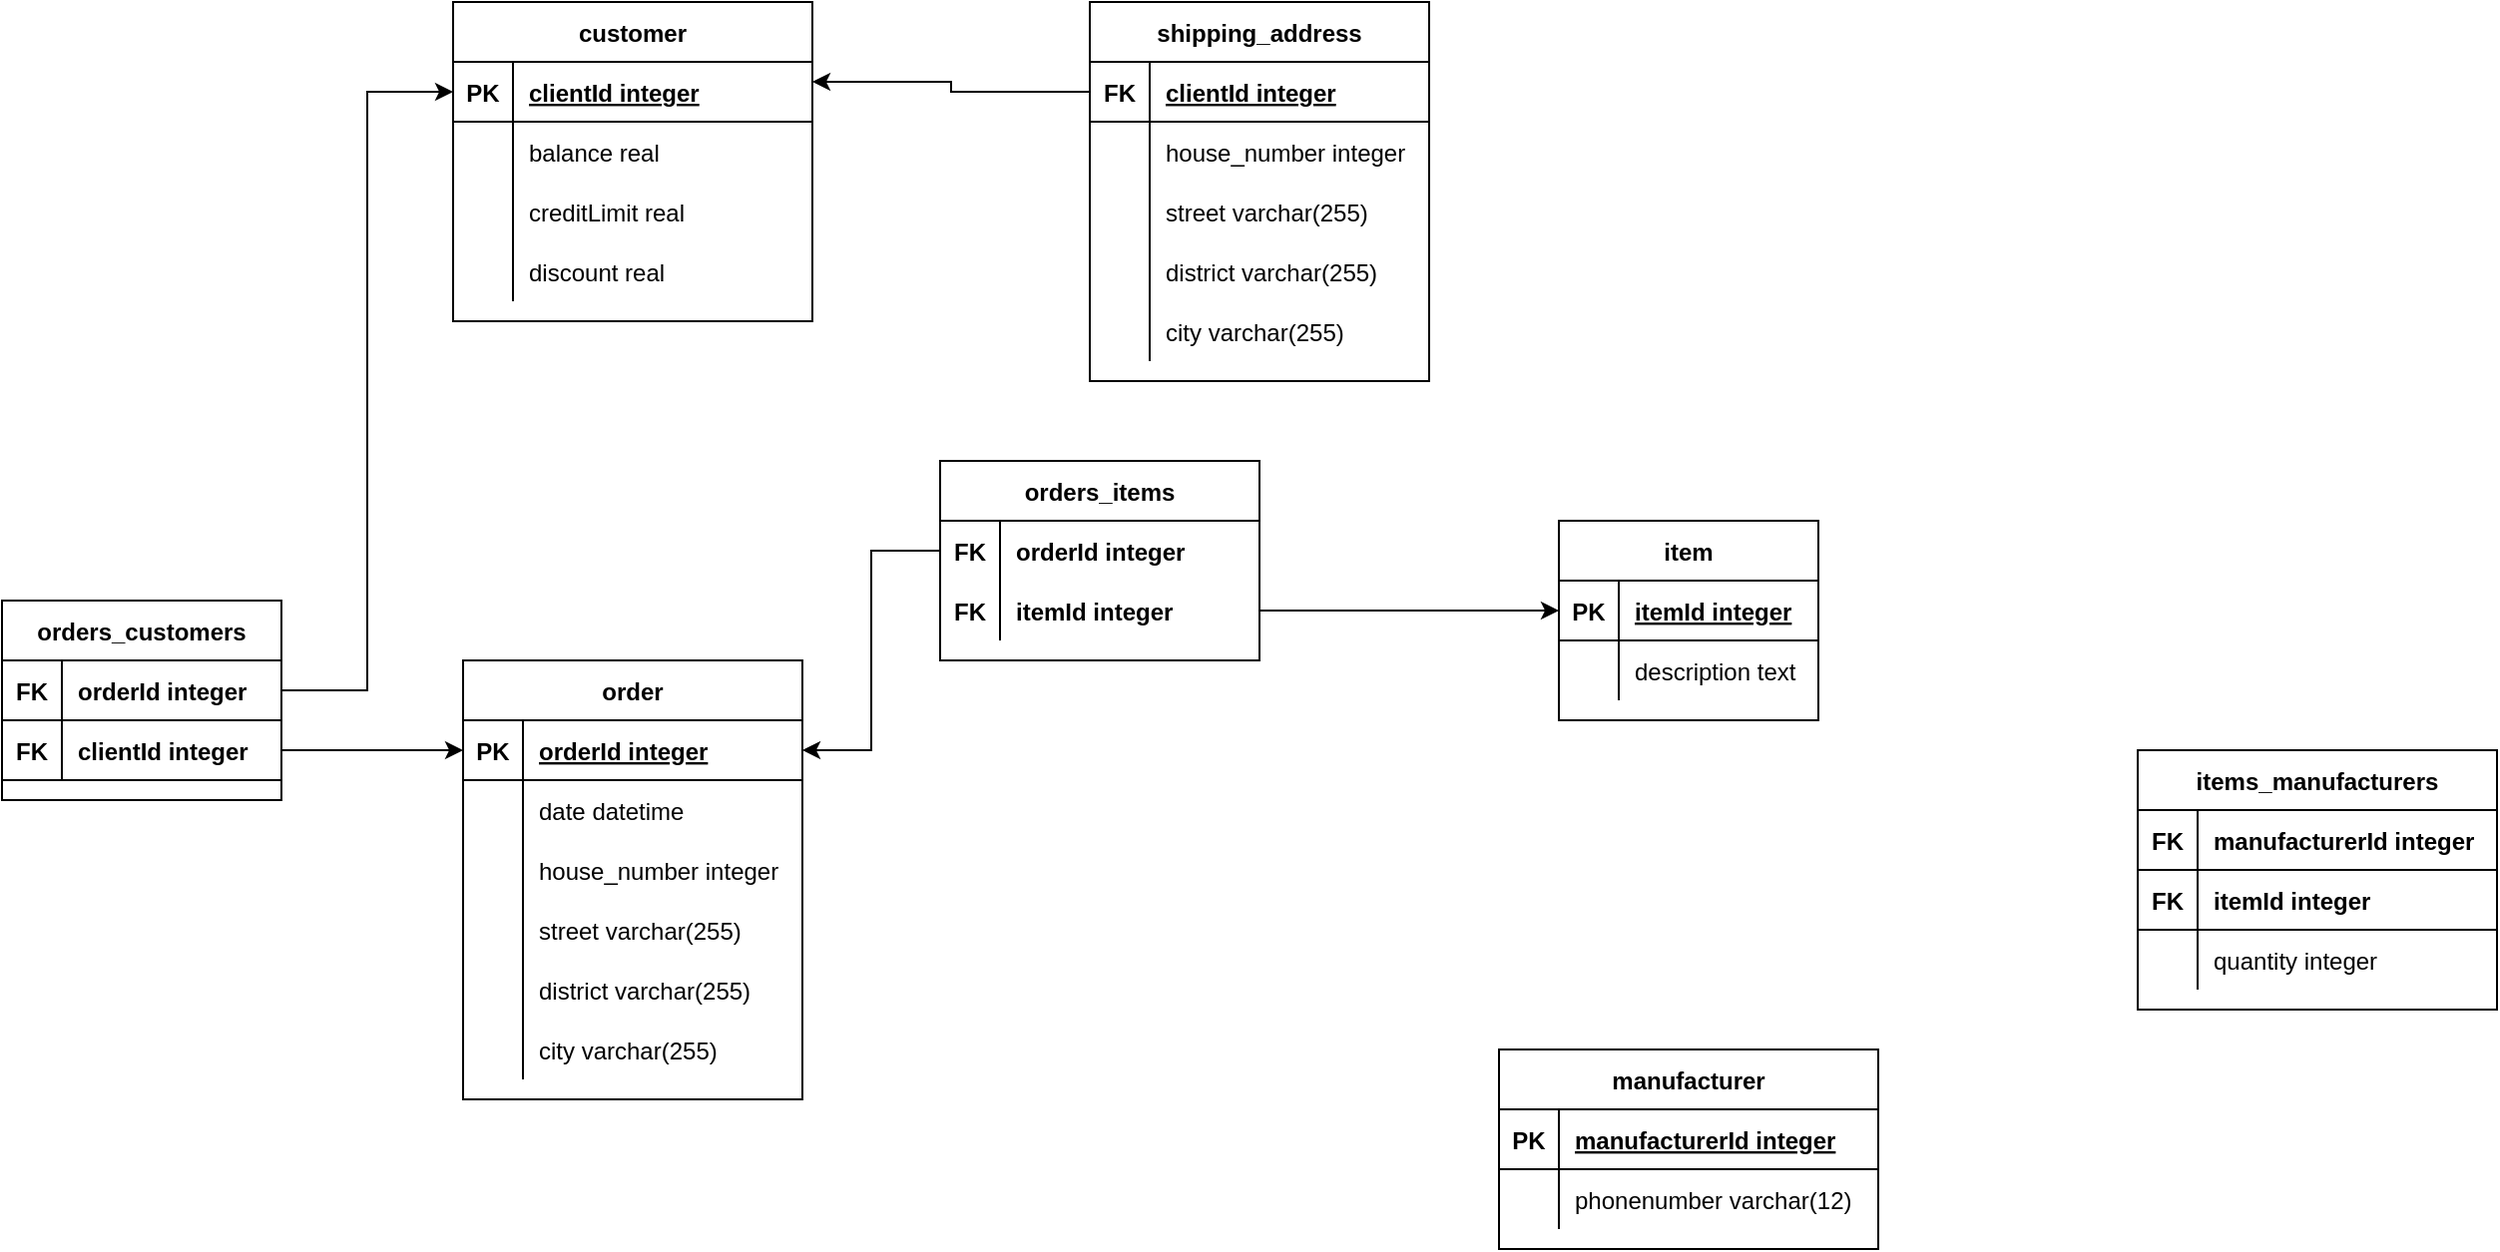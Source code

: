 <mxfile version="17.1.3" type="github">
  <diagram id="DJ3UP-NK8ue_O4Lhjk8Z" name="Page-1">
    <mxGraphModel dx="2048" dy="715" grid="1" gridSize="10" guides="1" tooltips="1" connect="1" arrows="1" fold="1" page="1" pageScale="1" pageWidth="827" pageHeight="1169" math="0" shadow="0">
      <root>
        <mxCell id="0" />
        <mxCell id="1" parent="0" />
        <mxCell id="yu_XQPqWNX1m62wSCB50-154" value="shipping_address" style="shape=table;startSize=30;container=1;collapsible=1;childLayout=tableLayout;fixedRows=1;rowLines=0;fontStyle=1;align=center;resizeLast=1;" vertex="1" parent="1">
          <mxGeometry x="-95" y="60" width="170" height="190" as="geometry" />
        </mxCell>
        <mxCell id="yu_XQPqWNX1m62wSCB50-155" value="" style="shape=tableRow;horizontal=0;startSize=0;swimlaneHead=0;swimlaneBody=0;fillColor=none;collapsible=0;dropTarget=0;points=[[0,0.5],[1,0.5]];portConstraint=eastwest;top=0;left=0;right=0;bottom=1;" vertex="1" parent="yu_XQPqWNX1m62wSCB50-154">
          <mxGeometry y="30" width="170" height="30" as="geometry" />
        </mxCell>
        <mxCell id="yu_XQPqWNX1m62wSCB50-156" value="FK" style="shape=partialRectangle;overflow=hidden;connectable=0;fillColor=none;top=0;left=0;bottom=0;right=0;fontStyle=1;" vertex="1" parent="yu_XQPqWNX1m62wSCB50-155">
          <mxGeometry width="30" height="30" as="geometry">
            <mxRectangle width="30" height="30" as="alternateBounds" />
          </mxGeometry>
        </mxCell>
        <mxCell id="yu_XQPqWNX1m62wSCB50-157" value="clientId integer " style="shape=partialRectangle;overflow=hidden;connectable=0;fillColor=none;align=left;top=0;left=0;bottom=0;right=0;spacingLeft=6;fontStyle=5;" vertex="1" parent="yu_XQPqWNX1m62wSCB50-155">
          <mxGeometry x="30" width="140" height="30" as="geometry">
            <mxRectangle width="140" height="30" as="alternateBounds" />
          </mxGeometry>
        </mxCell>
        <mxCell id="yu_XQPqWNX1m62wSCB50-158" value="" style="shape=tableRow;horizontal=0;startSize=0;swimlaneHead=0;swimlaneBody=0;fillColor=none;collapsible=0;dropTarget=0;points=[[0,0.5],[1,0.5]];portConstraint=eastwest;top=0;left=0;right=0;bottom=0;" vertex="1" parent="yu_XQPqWNX1m62wSCB50-154">
          <mxGeometry y="60" width="170" height="30" as="geometry" />
        </mxCell>
        <mxCell id="yu_XQPqWNX1m62wSCB50-159" value="" style="shape=partialRectangle;overflow=hidden;connectable=0;fillColor=none;top=0;left=0;bottom=0;right=0;" vertex="1" parent="yu_XQPqWNX1m62wSCB50-158">
          <mxGeometry width="30" height="30" as="geometry">
            <mxRectangle width="30" height="30" as="alternateBounds" />
          </mxGeometry>
        </mxCell>
        <mxCell id="yu_XQPqWNX1m62wSCB50-160" value="house_number integer" style="shape=partialRectangle;overflow=hidden;connectable=0;fillColor=none;align=left;top=0;left=0;bottom=0;right=0;spacingLeft=6;" vertex="1" parent="yu_XQPqWNX1m62wSCB50-158">
          <mxGeometry x="30" width="140" height="30" as="geometry">
            <mxRectangle width="140" height="30" as="alternateBounds" />
          </mxGeometry>
        </mxCell>
        <mxCell id="yu_XQPqWNX1m62wSCB50-161" value="" style="shape=tableRow;horizontal=0;startSize=0;swimlaneHead=0;swimlaneBody=0;fillColor=none;collapsible=0;dropTarget=0;points=[[0,0.5],[1,0.5]];portConstraint=eastwest;top=0;left=0;right=0;bottom=0;" vertex="1" parent="yu_XQPqWNX1m62wSCB50-154">
          <mxGeometry y="90" width="170" height="30" as="geometry" />
        </mxCell>
        <mxCell id="yu_XQPqWNX1m62wSCB50-162" value="" style="shape=partialRectangle;overflow=hidden;connectable=0;fillColor=none;top=0;left=0;bottom=0;right=0;" vertex="1" parent="yu_XQPqWNX1m62wSCB50-161">
          <mxGeometry width="30" height="30" as="geometry">
            <mxRectangle width="30" height="30" as="alternateBounds" />
          </mxGeometry>
        </mxCell>
        <mxCell id="yu_XQPqWNX1m62wSCB50-163" value="street varchar(255)" style="shape=partialRectangle;overflow=hidden;connectable=0;fillColor=none;align=left;top=0;left=0;bottom=0;right=0;spacingLeft=6;" vertex="1" parent="yu_XQPqWNX1m62wSCB50-161">
          <mxGeometry x="30" width="140" height="30" as="geometry">
            <mxRectangle width="140" height="30" as="alternateBounds" />
          </mxGeometry>
        </mxCell>
        <mxCell id="yu_XQPqWNX1m62wSCB50-164" value="" style="shape=tableRow;horizontal=0;startSize=0;swimlaneHead=0;swimlaneBody=0;fillColor=none;collapsible=0;dropTarget=0;points=[[0,0.5],[1,0.5]];portConstraint=eastwest;top=0;left=0;right=0;bottom=0;" vertex="1" parent="yu_XQPqWNX1m62wSCB50-154">
          <mxGeometry y="120" width="170" height="30" as="geometry" />
        </mxCell>
        <mxCell id="yu_XQPqWNX1m62wSCB50-165" value="" style="shape=partialRectangle;overflow=hidden;connectable=0;fillColor=none;top=0;left=0;bottom=0;right=0;" vertex="1" parent="yu_XQPqWNX1m62wSCB50-164">
          <mxGeometry width="30" height="30" as="geometry">
            <mxRectangle width="30" height="30" as="alternateBounds" />
          </mxGeometry>
        </mxCell>
        <mxCell id="yu_XQPqWNX1m62wSCB50-166" value="district varchar(255)" style="shape=partialRectangle;overflow=hidden;connectable=0;fillColor=none;align=left;top=0;left=0;bottom=0;right=0;spacingLeft=6;" vertex="1" parent="yu_XQPqWNX1m62wSCB50-164">
          <mxGeometry x="30" width="140" height="30" as="geometry">
            <mxRectangle width="140" height="30" as="alternateBounds" />
          </mxGeometry>
        </mxCell>
        <mxCell id="yu_XQPqWNX1m62wSCB50-167" value="" style="shape=tableRow;horizontal=0;startSize=0;swimlaneHead=0;swimlaneBody=0;fillColor=none;collapsible=0;dropTarget=0;points=[[0,0.5],[1,0.5]];portConstraint=eastwest;top=0;left=0;right=0;bottom=0;" vertex="1" parent="yu_XQPqWNX1m62wSCB50-154">
          <mxGeometry y="150" width="170" height="30" as="geometry" />
        </mxCell>
        <mxCell id="yu_XQPqWNX1m62wSCB50-168" value="" style="shape=partialRectangle;overflow=hidden;connectable=0;fillColor=none;top=0;left=0;bottom=0;right=0;" vertex="1" parent="yu_XQPqWNX1m62wSCB50-167">
          <mxGeometry width="30" height="30" as="geometry">
            <mxRectangle width="30" height="30" as="alternateBounds" />
          </mxGeometry>
        </mxCell>
        <mxCell id="yu_XQPqWNX1m62wSCB50-169" value="city varchar(255)" style="shape=partialRectangle;overflow=hidden;connectable=0;fillColor=none;align=left;top=0;left=0;bottom=0;right=0;spacingLeft=6;" vertex="1" parent="yu_XQPqWNX1m62wSCB50-167">
          <mxGeometry x="30" width="140" height="30" as="geometry">
            <mxRectangle width="140" height="30" as="alternateBounds" />
          </mxGeometry>
        </mxCell>
        <mxCell id="yu_XQPqWNX1m62wSCB50-170" value="customer" style="shape=table;startSize=30;container=1;collapsible=1;childLayout=tableLayout;fixedRows=1;rowLines=0;fontStyle=1;align=center;resizeLast=1;" vertex="1" parent="1">
          <mxGeometry x="-414" y="60" width="180" height="160" as="geometry" />
        </mxCell>
        <mxCell id="yu_XQPqWNX1m62wSCB50-171" value="" style="shape=tableRow;horizontal=0;startSize=0;swimlaneHead=0;swimlaneBody=0;fillColor=none;collapsible=0;dropTarget=0;points=[[0,0.5],[1,0.5]];portConstraint=eastwest;top=0;left=0;right=0;bottom=1;" vertex="1" parent="yu_XQPqWNX1m62wSCB50-170">
          <mxGeometry y="30" width="180" height="30" as="geometry" />
        </mxCell>
        <mxCell id="yu_XQPqWNX1m62wSCB50-172" value="PK" style="shape=partialRectangle;overflow=hidden;connectable=0;fillColor=none;top=0;left=0;bottom=0;right=0;fontStyle=1;" vertex="1" parent="yu_XQPqWNX1m62wSCB50-171">
          <mxGeometry width="30" height="30" as="geometry">
            <mxRectangle width="30" height="30" as="alternateBounds" />
          </mxGeometry>
        </mxCell>
        <mxCell id="yu_XQPqWNX1m62wSCB50-173" value="clientId integer " style="shape=partialRectangle;overflow=hidden;connectable=0;fillColor=none;align=left;top=0;left=0;bottom=0;right=0;spacingLeft=6;fontStyle=5;" vertex="1" parent="yu_XQPqWNX1m62wSCB50-171">
          <mxGeometry x="30" width="150" height="30" as="geometry">
            <mxRectangle width="150" height="30" as="alternateBounds" />
          </mxGeometry>
        </mxCell>
        <mxCell id="yu_XQPqWNX1m62wSCB50-174" value="" style="shape=tableRow;horizontal=0;startSize=0;swimlaneHead=0;swimlaneBody=0;fillColor=none;collapsible=0;dropTarget=0;points=[[0,0.5],[1,0.5]];portConstraint=eastwest;top=0;left=0;right=0;bottom=0;" vertex="1" parent="yu_XQPqWNX1m62wSCB50-170">
          <mxGeometry y="60" width="180" height="30" as="geometry" />
        </mxCell>
        <mxCell id="yu_XQPqWNX1m62wSCB50-175" value="" style="shape=partialRectangle;overflow=hidden;connectable=0;fillColor=none;top=0;left=0;bottom=0;right=0;" vertex="1" parent="yu_XQPqWNX1m62wSCB50-174">
          <mxGeometry width="30" height="30" as="geometry">
            <mxRectangle width="30" height="30" as="alternateBounds" />
          </mxGeometry>
        </mxCell>
        <mxCell id="yu_XQPqWNX1m62wSCB50-176" value="balance real" style="shape=partialRectangle;overflow=hidden;connectable=0;fillColor=none;align=left;top=0;left=0;bottom=0;right=0;spacingLeft=6;" vertex="1" parent="yu_XQPqWNX1m62wSCB50-174">
          <mxGeometry x="30" width="150" height="30" as="geometry">
            <mxRectangle width="150" height="30" as="alternateBounds" />
          </mxGeometry>
        </mxCell>
        <mxCell id="yu_XQPqWNX1m62wSCB50-177" value="" style="shape=tableRow;horizontal=0;startSize=0;swimlaneHead=0;swimlaneBody=0;fillColor=none;collapsible=0;dropTarget=0;points=[[0,0.5],[1,0.5]];portConstraint=eastwest;top=0;left=0;right=0;bottom=0;" vertex="1" parent="yu_XQPqWNX1m62wSCB50-170">
          <mxGeometry y="90" width="180" height="30" as="geometry" />
        </mxCell>
        <mxCell id="yu_XQPqWNX1m62wSCB50-178" value="" style="shape=partialRectangle;overflow=hidden;connectable=0;fillColor=none;top=0;left=0;bottom=0;right=0;" vertex="1" parent="yu_XQPqWNX1m62wSCB50-177">
          <mxGeometry width="30" height="30" as="geometry">
            <mxRectangle width="30" height="30" as="alternateBounds" />
          </mxGeometry>
        </mxCell>
        <mxCell id="yu_XQPqWNX1m62wSCB50-179" value="creditLimit real" style="shape=partialRectangle;overflow=hidden;connectable=0;fillColor=none;align=left;top=0;left=0;bottom=0;right=0;spacingLeft=6;" vertex="1" parent="yu_XQPqWNX1m62wSCB50-177">
          <mxGeometry x="30" width="150" height="30" as="geometry">
            <mxRectangle width="150" height="30" as="alternateBounds" />
          </mxGeometry>
        </mxCell>
        <mxCell id="yu_XQPqWNX1m62wSCB50-180" value="" style="shape=tableRow;horizontal=0;startSize=0;swimlaneHead=0;swimlaneBody=0;fillColor=none;collapsible=0;dropTarget=0;points=[[0,0.5],[1,0.5]];portConstraint=eastwest;top=0;left=0;right=0;bottom=0;" vertex="1" parent="yu_XQPqWNX1m62wSCB50-170">
          <mxGeometry y="120" width="180" height="30" as="geometry" />
        </mxCell>
        <mxCell id="yu_XQPqWNX1m62wSCB50-181" value="" style="shape=partialRectangle;overflow=hidden;connectable=0;fillColor=none;top=0;left=0;bottom=0;right=0;" vertex="1" parent="yu_XQPqWNX1m62wSCB50-180">
          <mxGeometry width="30" height="30" as="geometry">
            <mxRectangle width="30" height="30" as="alternateBounds" />
          </mxGeometry>
        </mxCell>
        <mxCell id="yu_XQPqWNX1m62wSCB50-182" value="discount real" style="shape=partialRectangle;overflow=hidden;connectable=0;fillColor=none;align=left;top=0;left=0;bottom=0;right=0;spacingLeft=6;" vertex="1" parent="yu_XQPqWNX1m62wSCB50-180">
          <mxGeometry x="30" width="150" height="30" as="geometry">
            <mxRectangle width="150" height="30" as="alternateBounds" />
          </mxGeometry>
        </mxCell>
        <mxCell id="yu_XQPqWNX1m62wSCB50-183" value="order" style="shape=table;startSize=30;container=1;collapsible=1;childLayout=tableLayout;fixedRows=1;rowLines=0;fontStyle=1;align=center;resizeLast=1;" vertex="1" parent="1">
          <mxGeometry x="-409" y="390" width="170" height="220" as="geometry" />
        </mxCell>
        <mxCell id="yu_XQPqWNX1m62wSCB50-184" value="" style="shape=tableRow;horizontal=0;startSize=0;swimlaneHead=0;swimlaneBody=0;fillColor=none;collapsible=0;dropTarget=0;points=[[0,0.5],[1,0.5]];portConstraint=eastwest;top=0;left=0;right=0;bottom=1;" vertex="1" parent="yu_XQPqWNX1m62wSCB50-183">
          <mxGeometry y="30" width="170" height="30" as="geometry" />
        </mxCell>
        <mxCell id="yu_XQPqWNX1m62wSCB50-185" value="PK" style="shape=partialRectangle;overflow=hidden;connectable=0;fillColor=none;top=0;left=0;bottom=0;right=0;fontStyle=1;" vertex="1" parent="yu_XQPqWNX1m62wSCB50-184">
          <mxGeometry width="30" height="30" as="geometry">
            <mxRectangle width="30" height="30" as="alternateBounds" />
          </mxGeometry>
        </mxCell>
        <mxCell id="yu_XQPqWNX1m62wSCB50-186" value="orderId integer " style="shape=partialRectangle;overflow=hidden;connectable=0;fillColor=none;align=left;top=0;left=0;bottom=0;right=0;spacingLeft=6;fontStyle=5;" vertex="1" parent="yu_XQPqWNX1m62wSCB50-184">
          <mxGeometry x="30" width="140" height="30" as="geometry">
            <mxRectangle width="140" height="30" as="alternateBounds" />
          </mxGeometry>
        </mxCell>
        <mxCell id="yu_XQPqWNX1m62wSCB50-187" value="" style="shape=tableRow;horizontal=0;startSize=0;swimlaneHead=0;swimlaneBody=0;fillColor=none;collapsible=0;dropTarget=0;points=[[0,0.5],[1,0.5]];portConstraint=eastwest;top=0;left=0;right=0;bottom=0;" vertex="1" parent="yu_XQPqWNX1m62wSCB50-183">
          <mxGeometry y="60" width="170" height="30" as="geometry" />
        </mxCell>
        <mxCell id="yu_XQPqWNX1m62wSCB50-188" value="" style="shape=partialRectangle;overflow=hidden;connectable=0;fillColor=none;top=0;left=0;bottom=0;right=0;" vertex="1" parent="yu_XQPqWNX1m62wSCB50-187">
          <mxGeometry width="30" height="30" as="geometry">
            <mxRectangle width="30" height="30" as="alternateBounds" />
          </mxGeometry>
        </mxCell>
        <mxCell id="yu_XQPqWNX1m62wSCB50-189" value="date datetime " style="shape=partialRectangle;overflow=hidden;connectable=0;fillColor=none;align=left;top=0;left=0;bottom=0;right=0;spacingLeft=6;" vertex="1" parent="yu_XQPqWNX1m62wSCB50-187">
          <mxGeometry x="30" width="140" height="30" as="geometry">
            <mxRectangle width="140" height="30" as="alternateBounds" />
          </mxGeometry>
        </mxCell>
        <mxCell id="yu_XQPqWNX1m62wSCB50-190" value="" style="shape=tableRow;horizontal=0;startSize=0;swimlaneHead=0;swimlaneBody=0;fillColor=none;collapsible=0;dropTarget=0;points=[[0,0.5],[1,0.5]];portConstraint=eastwest;top=0;left=0;right=0;bottom=0;" vertex="1" parent="yu_XQPqWNX1m62wSCB50-183">
          <mxGeometry y="90" width="170" height="30" as="geometry" />
        </mxCell>
        <mxCell id="yu_XQPqWNX1m62wSCB50-191" value="" style="shape=partialRectangle;overflow=hidden;connectable=0;fillColor=none;top=0;left=0;bottom=0;right=0;" vertex="1" parent="yu_XQPqWNX1m62wSCB50-190">
          <mxGeometry width="30" height="30" as="geometry">
            <mxRectangle width="30" height="30" as="alternateBounds" />
          </mxGeometry>
        </mxCell>
        <mxCell id="yu_XQPqWNX1m62wSCB50-192" value="house_number integer" style="shape=partialRectangle;overflow=hidden;connectable=0;fillColor=none;align=left;top=0;left=0;bottom=0;right=0;spacingLeft=6;" vertex="1" parent="yu_XQPqWNX1m62wSCB50-190">
          <mxGeometry x="30" width="140" height="30" as="geometry">
            <mxRectangle width="140" height="30" as="alternateBounds" />
          </mxGeometry>
        </mxCell>
        <mxCell id="yu_XQPqWNX1m62wSCB50-193" value="" style="shape=tableRow;horizontal=0;startSize=0;swimlaneHead=0;swimlaneBody=0;fillColor=none;collapsible=0;dropTarget=0;points=[[0,0.5],[1,0.5]];portConstraint=eastwest;top=0;left=0;right=0;bottom=0;" vertex="1" parent="yu_XQPqWNX1m62wSCB50-183">
          <mxGeometry y="120" width="170" height="30" as="geometry" />
        </mxCell>
        <mxCell id="yu_XQPqWNX1m62wSCB50-194" value="" style="shape=partialRectangle;overflow=hidden;connectable=0;fillColor=none;top=0;left=0;bottom=0;right=0;" vertex="1" parent="yu_XQPqWNX1m62wSCB50-193">
          <mxGeometry width="30" height="30" as="geometry">
            <mxRectangle width="30" height="30" as="alternateBounds" />
          </mxGeometry>
        </mxCell>
        <mxCell id="yu_XQPqWNX1m62wSCB50-195" value="street varchar(255)" style="shape=partialRectangle;overflow=hidden;connectable=0;fillColor=none;align=left;top=0;left=0;bottom=0;right=0;spacingLeft=6;" vertex="1" parent="yu_XQPqWNX1m62wSCB50-193">
          <mxGeometry x="30" width="140" height="30" as="geometry">
            <mxRectangle width="140" height="30" as="alternateBounds" />
          </mxGeometry>
        </mxCell>
        <mxCell id="yu_XQPqWNX1m62wSCB50-196" value="" style="shape=tableRow;horizontal=0;startSize=0;swimlaneHead=0;swimlaneBody=0;fillColor=none;collapsible=0;dropTarget=0;points=[[0,0.5],[1,0.5]];portConstraint=eastwest;top=0;left=0;right=0;bottom=0;" vertex="1" parent="yu_XQPqWNX1m62wSCB50-183">
          <mxGeometry y="150" width="170" height="30" as="geometry" />
        </mxCell>
        <mxCell id="yu_XQPqWNX1m62wSCB50-197" value="" style="shape=partialRectangle;overflow=hidden;connectable=0;fillColor=none;top=0;left=0;bottom=0;right=0;" vertex="1" parent="yu_XQPqWNX1m62wSCB50-196">
          <mxGeometry width="30" height="30" as="geometry">
            <mxRectangle width="30" height="30" as="alternateBounds" />
          </mxGeometry>
        </mxCell>
        <mxCell id="yu_XQPqWNX1m62wSCB50-198" value="district varchar(255)" style="shape=partialRectangle;overflow=hidden;connectable=0;fillColor=none;align=left;top=0;left=0;bottom=0;right=0;spacingLeft=6;" vertex="1" parent="yu_XQPqWNX1m62wSCB50-196">
          <mxGeometry x="30" width="140" height="30" as="geometry">
            <mxRectangle width="140" height="30" as="alternateBounds" />
          </mxGeometry>
        </mxCell>
        <mxCell id="yu_XQPqWNX1m62wSCB50-199" value="" style="shape=tableRow;horizontal=0;startSize=0;swimlaneHead=0;swimlaneBody=0;fillColor=none;collapsible=0;dropTarget=0;points=[[0,0.5],[1,0.5]];portConstraint=eastwest;top=0;left=0;right=0;bottom=0;" vertex="1" parent="yu_XQPqWNX1m62wSCB50-183">
          <mxGeometry y="180" width="170" height="30" as="geometry" />
        </mxCell>
        <mxCell id="yu_XQPqWNX1m62wSCB50-200" value="" style="shape=partialRectangle;overflow=hidden;connectable=0;fillColor=none;top=0;left=0;bottom=0;right=0;" vertex="1" parent="yu_XQPqWNX1m62wSCB50-199">
          <mxGeometry width="30" height="30" as="geometry">
            <mxRectangle width="30" height="30" as="alternateBounds" />
          </mxGeometry>
        </mxCell>
        <mxCell id="yu_XQPqWNX1m62wSCB50-201" value="city varchar(255)" style="shape=partialRectangle;overflow=hidden;connectable=0;fillColor=none;align=left;top=0;left=0;bottom=0;right=0;spacingLeft=6;" vertex="1" parent="yu_XQPqWNX1m62wSCB50-199">
          <mxGeometry x="30" width="140" height="30" as="geometry">
            <mxRectangle width="140" height="30" as="alternateBounds" />
          </mxGeometry>
        </mxCell>
        <mxCell id="yu_XQPqWNX1m62wSCB50-234" style="edgeStyle=orthogonalEdgeStyle;rounded=0;orthogonalLoop=1;jettySize=auto;html=1;entryX=0;entryY=0.5;entryDx=0;entryDy=0;exitX=1;exitY=0.5;exitDx=0;exitDy=0;" edge="1" parent="1" source="yu_XQPqWNX1m62wSCB50-203" target="yu_XQPqWNX1m62wSCB50-171">
          <mxGeometry relative="1" as="geometry" />
        </mxCell>
        <mxCell id="yu_XQPqWNX1m62wSCB50-202" value="orders_customers" style="shape=table;startSize=30;container=1;collapsible=1;childLayout=tableLayout;fixedRows=1;rowLines=0;fontStyle=1;align=center;resizeLast=1;" vertex="1" parent="1">
          <mxGeometry x="-640" y="360" width="140" height="100" as="geometry" />
        </mxCell>
        <mxCell id="yu_XQPqWNX1m62wSCB50-203" value="" style="shape=tableRow;horizontal=0;startSize=0;swimlaneHead=0;swimlaneBody=0;fillColor=none;collapsible=0;dropTarget=0;points=[[0,0.5],[1,0.5]];portConstraint=eastwest;top=0;left=0;right=0;bottom=1;" vertex="1" parent="yu_XQPqWNX1m62wSCB50-202">
          <mxGeometry y="30" width="140" height="30" as="geometry" />
        </mxCell>
        <mxCell id="yu_XQPqWNX1m62wSCB50-204" value="FK" style="shape=partialRectangle;overflow=hidden;connectable=0;fillColor=none;top=0;left=0;bottom=0;right=0;fontStyle=1;" vertex="1" parent="yu_XQPqWNX1m62wSCB50-203">
          <mxGeometry width="30" height="30" as="geometry">
            <mxRectangle width="30" height="30" as="alternateBounds" />
          </mxGeometry>
        </mxCell>
        <mxCell id="yu_XQPqWNX1m62wSCB50-205" value="orderId integer" style="shape=partialRectangle;overflow=hidden;connectable=0;fillColor=none;align=left;top=0;left=0;bottom=0;right=0;spacingLeft=6;fontStyle=1;" vertex="1" parent="yu_XQPqWNX1m62wSCB50-203">
          <mxGeometry x="30" width="110" height="30" as="geometry">
            <mxRectangle width="110" height="30" as="alternateBounds" />
          </mxGeometry>
        </mxCell>
        <mxCell id="yu_XQPqWNX1m62wSCB50-206" value="" style="shape=tableRow;horizontal=0;startSize=0;swimlaneHead=0;swimlaneBody=0;fillColor=none;collapsible=0;dropTarget=0;points=[[0,0.5],[1,0.5]];portConstraint=eastwest;top=0;left=0;right=0;bottom=1;" vertex="1" parent="yu_XQPqWNX1m62wSCB50-202">
          <mxGeometry y="60" width="140" height="30" as="geometry" />
        </mxCell>
        <mxCell id="yu_XQPqWNX1m62wSCB50-207" value="FK" style="shape=partialRectangle;overflow=hidden;connectable=0;fillColor=none;top=0;left=0;bottom=0;right=0;fontStyle=1;" vertex="1" parent="yu_XQPqWNX1m62wSCB50-206">
          <mxGeometry width="30" height="30" as="geometry">
            <mxRectangle width="30" height="30" as="alternateBounds" />
          </mxGeometry>
        </mxCell>
        <mxCell id="yu_XQPqWNX1m62wSCB50-208" value="clientId integer" style="shape=partialRectangle;overflow=hidden;connectable=0;fillColor=none;align=left;top=0;left=0;bottom=0;right=0;spacingLeft=6;fontStyle=1;" vertex="1" parent="yu_XQPqWNX1m62wSCB50-206">
          <mxGeometry x="30" width="110" height="30" as="geometry">
            <mxRectangle width="110" height="30" as="alternateBounds" />
          </mxGeometry>
        </mxCell>
        <mxCell id="yu_XQPqWNX1m62wSCB50-209" value="item" style="shape=table;startSize=30;container=1;collapsible=1;childLayout=tableLayout;fixedRows=1;rowLines=0;fontStyle=1;align=center;resizeLast=1;" vertex="1" parent="1">
          <mxGeometry x="140" y="320" width="130" height="100" as="geometry" />
        </mxCell>
        <mxCell id="yu_XQPqWNX1m62wSCB50-210" value="" style="shape=tableRow;horizontal=0;startSize=0;swimlaneHead=0;swimlaneBody=0;fillColor=none;collapsible=0;dropTarget=0;points=[[0,0.5],[1,0.5]];portConstraint=eastwest;top=0;left=0;right=0;bottom=1;" vertex="1" parent="yu_XQPqWNX1m62wSCB50-209">
          <mxGeometry y="30" width="130" height="30" as="geometry" />
        </mxCell>
        <mxCell id="yu_XQPqWNX1m62wSCB50-211" value="PK" style="shape=partialRectangle;overflow=hidden;connectable=0;fillColor=none;top=0;left=0;bottom=0;right=0;fontStyle=1;" vertex="1" parent="yu_XQPqWNX1m62wSCB50-210">
          <mxGeometry width="30" height="30" as="geometry">
            <mxRectangle width="30" height="30" as="alternateBounds" />
          </mxGeometry>
        </mxCell>
        <mxCell id="yu_XQPqWNX1m62wSCB50-212" value="itemId integer " style="shape=partialRectangle;overflow=hidden;connectable=0;fillColor=none;align=left;top=0;left=0;bottom=0;right=0;spacingLeft=6;fontStyle=5;" vertex="1" parent="yu_XQPqWNX1m62wSCB50-210">
          <mxGeometry x="30" width="100" height="30" as="geometry">
            <mxRectangle width="100" height="30" as="alternateBounds" />
          </mxGeometry>
        </mxCell>
        <mxCell id="yu_XQPqWNX1m62wSCB50-213" value="" style="shape=tableRow;horizontal=0;startSize=0;swimlaneHead=0;swimlaneBody=0;fillColor=none;collapsible=0;dropTarget=0;points=[[0,0.5],[1,0.5]];portConstraint=eastwest;top=0;left=0;right=0;bottom=0;" vertex="1" parent="yu_XQPqWNX1m62wSCB50-209">
          <mxGeometry y="60" width="130" height="30" as="geometry" />
        </mxCell>
        <mxCell id="yu_XQPqWNX1m62wSCB50-214" value="" style="shape=partialRectangle;overflow=hidden;connectable=0;fillColor=none;top=0;left=0;bottom=0;right=0;" vertex="1" parent="yu_XQPqWNX1m62wSCB50-213">
          <mxGeometry width="30" height="30" as="geometry">
            <mxRectangle width="30" height="30" as="alternateBounds" />
          </mxGeometry>
        </mxCell>
        <mxCell id="yu_XQPqWNX1m62wSCB50-215" value="description text" style="shape=partialRectangle;overflow=hidden;connectable=0;fillColor=none;align=left;top=0;left=0;bottom=0;right=0;spacingLeft=6;" vertex="1" parent="yu_XQPqWNX1m62wSCB50-213">
          <mxGeometry x="30" width="100" height="30" as="geometry">
            <mxRectangle width="100" height="30" as="alternateBounds" />
          </mxGeometry>
        </mxCell>
        <mxCell id="yu_XQPqWNX1m62wSCB50-216" value="manufacturer" style="shape=table;startSize=30;container=1;collapsible=1;childLayout=tableLayout;fixedRows=1;rowLines=0;fontStyle=1;align=center;resizeLast=1;" vertex="1" parent="1">
          <mxGeometry x="110" y="585" width="190" height="100" as="geometry" />
        </mxCell>
        <mxCell id="yu_XQPqWNX1m62wSCB50-217" value="" style="shape=tableRow;horizontal=0;startSize=0;swimlaneHead=0;swimlaneBody=0;fillColor=none;collapsible=0;dropTarget=0;points=[[0,0.5],[1,0.5]];portConstraint=eastwest;top=0;left=0;right=0;bottom=1;" vertex="1" parent="yu_XQPqWNX1m62wSCB50-216">
          <mxGeometry y="30" width="190" height="30" as="geometry" />
        </mxCell>
        <mxCell id="yu_XQPqWNX1m62wSCB50-218" value="PK" style="shape=partialRectangle;overflow=hidden;connectable=0;fillColor=none;top=0;left=0;bottom=0;right=0;fontStyle=1;" vertex="1" parent="yu_XQPqWNX1m62wSCB50-217">
          <mxGeometry width="30" height="30" as="geometry">
            <mxRectangle width="30" height="30" as="alternateBounds" />
          </mxGeometry>
        </mxCell>
        <mxCell id="yu_XQPqWNX1m62wSCB50-219" value="manufacturerId integer " style="shape=partialRectangle;overflow=hidden;connectable=0;fillColor=none;align=left;top=0;left=0;bottom=0;right=0;spacingLeft=6;fontStyle=5;" vertex="1" parent="yu_XQPqWNX1m62wSCB50-217">
          <mxGeometry x="30" width="160" height="30" as="geometry">
            <mxRectangle width="160" height="30" as="alternateBounds" />
          </mxGeometry>
        </mxCell>
        <mxCell id="yu_XQPqWNX1m62wSCB50-220" value="" style="shape=tableRow;horizontal=0;startSize=0;swimlaneHead=0;swimlaneBody=0;fillColor=none;collapsible=0;dropTarget=0;points=[[0,0.5],[1,0.5]];portConstraint=eastwest;top=0;left=0;right=0;bottom=0;" vertex="1" parent="yu_XQPqWNX1m62wSCB50-216">
          <mxGeometry y="60" width="190" height="30" as="geometry" />
        </mxCell>
        <mxCell id="yu_XQPqWNX1m62wSCB50-221" value="" style="shape=partialRectangle;overflow=hidden;connectable=0;fillColor=none;top=0;left=0;bottom=0;right=0;" vertex="1" parent="yu_XQPqWNX1m62wSCB50-220">
          <mxGeometry width="30" height="30" as="geometry">
            <mxRectangle width="30" height="30" as="alternateBounds" />
          </mxGeometry>
        </mxCell>
        <mxCell id="yu_XQPqWNX1m62wSCB50-222" value="phonenumber varchar(12)" style="shape=partialRectangle;overflow=hidden;connectable=0;fillColor=none;align=left;top=0;left=0;bottom=0;right=0;spacingLeft=6;" vertex="1" parent="yu_XQPqWNX1m62wSCB50-220">
          <mxGeometry x="30" width="160" height="30" as="geometry">
            <mxRectangle width="160" height="30" as="alternateBounds" />
          </mxGeometry>
        </mxCell>
        <mxCell id="yu_XQPqWNX1m62wSCB50-223" value="items_manufacturers" style="shape=table;startSize=30;container=1;collapsible=1;childLayout=tableLayout;fixedRows=1;rowLines=0;fontStyle=1;align=center;resizeLast=1;" vertex="1" parent="1">
          <mxGeometry x="430" y="435" width="180" height="130" as="geometry" />
        </mxCell>
        <mxCell id="yu_XQPqWNX1m62wSCB50-224" value="" style="shape=tableRow;horizontal=0;startSize=0;swimlaneHead=0;swimlaneBody=0;fillColor=none;collapsible=0;dropTarget=0;points=[[0,0.5],[1,0.5]];portConstraint=eastwest;top=0;left=0;right=0;bottom=1;" vertex="1" parent="yu_XQPqWNX1m62wSCB50-223">
          <mxGeometry y="30" width="180" height="30" as="geometry" />
        </mxCell>
        <mxCell id="yu_XQPqWNX1m62wSCB50-225" value="FK" style="shape=partialRectangle;overflow=hidden;connectable=0;fillColor=none;top=0;left=0;bottom=0;right=0;fontStyle=1;" vertex="1" parent="yu_XQPqWNX1m62wSCB50-224">
          <mxGeometry width="30" height="30" as="geometry">
            <mxRectangle width="30" height="30" as="alternateBounds" />
          </mxGeometry>
        </mxCell>
        <mxCell id="yu_XQPqWNX1m62wSCB50-226" value="manufacturerId integer" style="shape=partialRectangle;overflow=hidden;connectable=0;fillColor=none;align=left;top=0;left=0;bottom=0;right=0;spacingLeft=6;fontStyle=1;" vertex="1" parent="yu_XQPqWNX1m62wSCB50-224">
          <mxGeometry x="30" width="150" height="30" as="geometry">
            <mxRectangle width="150" height="30" as="alternateBounds" />
          </mxGeometry>
        </mxCell>
        <mxCell id="yu_XQPqWNX1m62wSCB50-227" value="" style="shape=tableRow;horizontal=0;startSize=0;swimlaneHead=0;swimlaneBody=0;fillColor=none;collapsible=0;dropTarget=0;points=[[0,0.5],[1,0.5]];portConstraint=eastwest;top=0;left=0;right=0;bottom=1;" vertex="1" parent="yu_XQPqWNX1m62wSCB50-223">
          <mxGeometry y="60" width="180" height="30" as="geometry" />
        </mxCell>
        <mxCell id="yu_XQPqWNX1m62wSCB50-228" value="FK" style="shape=partialRectangle;overflow=hidden;connectable=0;fillColor=none;top=0;left=0;bottom=0;right=0;fontStyle=1;" vertex="1" parent="yu_XQPqWNX1m62wSCB50-227">
          <mxGeometry width="30" height="30" as="geometry">
            <mxRectangle width="30" height="30" as="alternateBounds" />
          </mxGeometry>
        </mxCell>
        <mxCell id="yu_XQPqWNX1m62wSCB50-229" value="itemId integer" style="shape=partialRectangle;overflow=hidden;connectable=0;fillColor=none;align=left;top=0;left=0;bottom=0;right=0;spacingLeft=6;fontStyle=1;" vertex="1" parent="yu_XQPqWNX1m62wSCB50-227">
          <mxGeometry x="30" width="150" height="30" as="geometry">
            <mxRectangle width="150" height="30" as="alternateBounds" />
          </mxGeometry>
        </mxCell>
        <mxCell id="yu_XQPqWNX1m62wSCB50-230" value="" style="shape=tableRow;horizontal=0;startSize=0;swimlaneHead=0;swimlaneBody=0;fillColor=none;collapsible=0;dropTarget=0;points=[[0,0.5],[1,0.5]];portConstraint=eastwest;top=0;left=0;right=0;bottom=0;" vertex="1" parent="yu_XQPqWNX1m62wSCB50-223">
          <mxGeometry y="90" width="180" height="30" as="geometry" />
        </mxCell>
        <mxCell id="yu_XQPqWNX1m62wSCB50-231" value="" style="shape=partialRectangle;overflow=hidden;connectable=0;fillColor=none;top=0;left=0;bottom=0;right=0;" vertex="1" parent="yu_XQPqWNX1m62wSCB50-230">
          <mxGeometry width="30" height="30" as="geometry">
            <mxRectangle width="30" height="30" as="alternateBounds" />
          </mxGeometry>
        </mxCell>
        <mxCell id="yu_XQPqWNX1m62wSCB50-232" value="quantity integer" style="shape=partialRectangle;overflow=hidden;connectable=0;fillColor=none;align=left;top=0;left=0;bottom=0;right=0;spacingLeft=6;" vertex="1" parent="yu_XQPqWNX1m62wSCB50-230">
          <mxGeometry x="30" width="150" height="30" as="geometry">
            <mxRectangle width="150" height="30" as="alternateBounds" />
          </mxGeometry>
        </mxCell>
        <mxCell id="yu_XQPqWNX1m62wSCB50-233" style="edgeStyle=orthogonalEdgeStyle;rounded=0;orthogonalLoop=1;jettySize=auto;html=1;entryX=1;entryY=0.25;entryDx=0;entryDy=0;" edge="1" parent="1" source="yu_XQPqWNX1m62wSCB50-155" target="yu_XQPqWNX1m62wSCB50-170">
          <mxGeometry relative="1" as="geometry" />
        </mxCell>
        <mxCell id="yu_XQPqWNX1m62wSCB50-235" style="edgeStyle=orthogonalEdgeStyle;rounded=0;orthogonalLoop=1;jettySize=auto;html=1;entryX=0;entryY=0.5;entryDx=0;entryDy=0;" edge="1" parent="1" source="yu_XQPqWNX1m62wSCB50-206" target="yu_XQPqWNX1m62wSCB50-184">
          <mxGeometry relative="1" as="geometry" />
        </mxCell>
        <mxCell id="yu_XQPqWNX1m62wSCB50-237" value="orders_items" style="shape=table;startSize=30;container=1;collapsible=1;childLayout=tableLayout;fixedRows=1;rowLines=0;fontStyle=1;align=center;resizeLast=1;" vertex="1" parent="1">
          <mxGeometry x="-170" y="290" width="160" height="100" as="geometry" />
        </mxCell>
        <mxCell id="yu_XQPqWNX1m62wSCB50-238" value="" style="shape=tableRow;horizontal=0;startSize=0;swimlaneHead=0;swimlaneBody=0;fillColor=none;collapsible=0;dropTarget=0;points=[[0,0.5],[1,0.5]];portConstraint=eastwest;top=0;left=0;right=0;bottom=0;" vertex="1" parent="yu_XQPqWNX1m62wSCB50-237">
          <mxGeometry y="30" width="160" height="30" as="geometry" />
        </mxCell>
        <mxCell id="yu_XQPqWNX1m62wSCB50-239" value="FK" style="shape=partialRectangle;overflow=hidden;connectable=0;fillColor=none;top=0;left=0;bottom=0;right=0;fontStyle=1" vertex="1" parent="yu_XQPqWNX1m62wSCB50-238">
          <mxGeometry width="30" height="30" as="geometry">
            <mxRectangle width="30" height="30" as="alternateBounds" />
          </mxGeometry>
        </mxCell>
        <mxCell id="yu_XQPqWNX1m62wSCB50-240" value="orderId integer" style="shape=partialRectangle;overflow=hidden;connectable=0;fillColor=none;align=left;top=0;left=0;bottom=0;right=0;spacingLeft=6;fontStyle=1" vertex="1" parent="yu_XQPqWNX1m62wSCB50-238">
          <mxGeometry x="30" width="130" height="30" as="geometry">
            <mxRectangle width="130" height="30" as="alternateBounds" />
          </mxGeometry>
        </mxCell>
        <mxCell id="yu_XQPqWNX1m62wSCB50-241" value="" style="shape=tableRow;horizontal=0;startSize=0;swimlaneHead=0;swimlaneBody=0;fillColor=none;collapsible=0;dropTarget=0;points=[[0,0.5],[1,0.5]];portConstraint=eastwest;top=0;left=0;right=0;bottom=0;" vertex="1" parent="yu_XQPqWNX1m62wSCB50-237">
          <mxGeometry y="60" width="160" height="30" as="geometry" />
        </mxCell>
        <mxCell id="yu_XQPqWNX1m62wSCB50-242" value="FK" style="shape=partialRectangle;overflow=hidden;connectable=0;fillColor=none;top=0;left=0;bottom=0;right=0;fontStyle=1" vertex="1" parent="yu_XQPqWNX1m62wSCB50-241">
          <mxGeometry width="30" height="30" as="geometry">
            <mxRectangle width="30" height="30" as="alternateBounds" />
          </mxGeometry>
        </mxCell>
        <mxCell id="yu_XQPqWNX1m62wSCB50-243" value="itemId integer" style="shape=partialRectangle;overflow=hidden;connectable=0;fillColor=none;align=left;top=0;left=0;bottom=0;right=0;spacingLeft=6;fontStyle=1" vertex="1" parent="yu_XQPqWNX1m62wSCB50-241">
          <mxGeometry x="30" width="130" height="30" as="geometry">
            <mxRectangle width="130" height="30" as="alternateBounds" />
          </mxGeometry>
        </mxCell>
        <mxCell id="yu_XQPqWNX1m62wSCB50-244" style="edgeStyle=orthogonalEdgeStyle;rounded=0;orthogonalLoop=1;jettySize=auto;html=1;entryX=1;entryY=0.5;entryDx=0;entryDy=0;" edge="1" parent="1" source="yu_XQPqWNX1m62wSCB50-238" target="yu_XQPqWNX1m62wSCB50-184">
          <mxGeometry relative="1" as="geometry" />
        </mxCell>
        <mxCell id="yu_XQPqWNX1m62wSCB50-245" style="edgeStyle=orthogonalEdgeStyle;rounded=0;orthogonalLoop=1;jettySize=auto;html=1;entryX=0;entryY=0.5;entryDx=0;entryDy=0;" edge="1" parent="1" source="yu_XQPqWNX1m62wSCB50-241" target="yu_XQPqWNX1m62wSCB50-210">
          <mxGeometry relative="1" as="geometry" />
        </mxCell>
      </root>
    </mxGraphModel>
  </diagram>
</mxfile>
